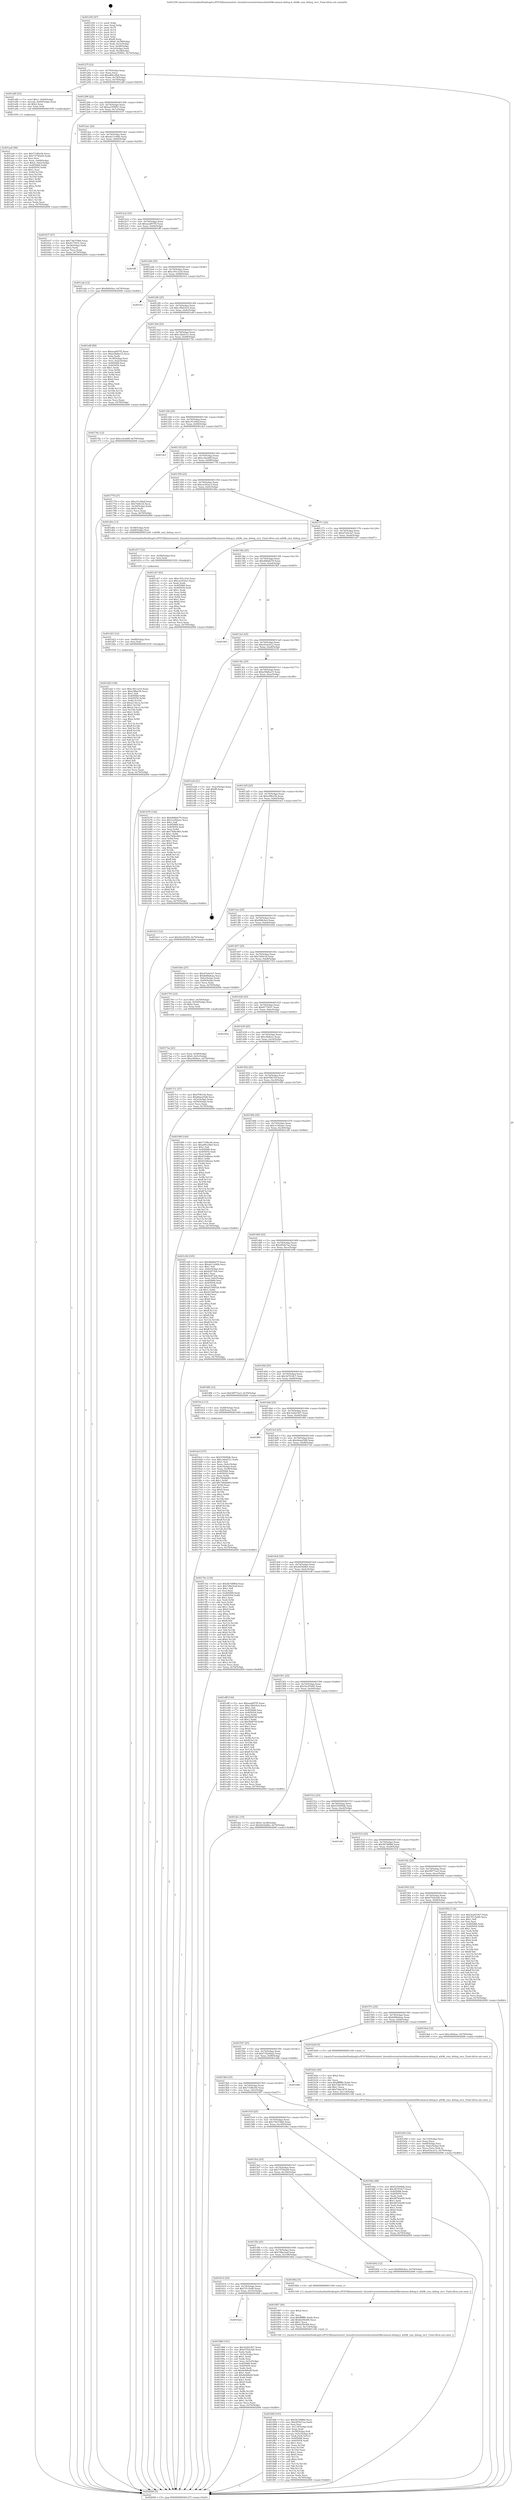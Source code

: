 digraph "0x401250" {
  label = "0x401250 (/mnt/c/Users/mathe/Desktop/tcc/POCII/binaries/extr_linuxdriversnetwirelessathath9kcommon-debug.h_ath9k_cmn_debug_recv_Final-ollvm.out::main(0))"
  labelloc = "t"
  node[shape=record]

  Entry [label="",width=0.3,height=0.3,shape=circle,fillcolor=black,style=filled]
  "0x40127f" [label="{
     0x40127f [23]\l
     | [instrs]\l
     &nbsp;&nbsp;0x40127f \<+3\>: mov -0x70(%rbp),%eax\l
     &nbsp;&nbsp;0x401282 \<+2\>: mov %eax,%ecx\l
     &nbsp;&nbsp;0x401284 \<+6\>: sub $0xa89cc9bd,%ecx\l
     &nbsp;&nbsp;0x40128a \<+3\>: mov %eax,-0x74(%rbp)\l
     &nbsp;&nbsp;0x40128d \<+3\>: mov %ecx,-0x78(%rbp)\l
     &nbsp;&nbsp;0x401290 \<+6\>: je 0000000000401a89 \<main+0x839\>\l
  }"]
  "0x401a89" [label="{
     0x401a89 [23]\l
     | [instrs]\l
     &nbsp;&nbsp;0x401a89 \<+7\>: movl $0x1,-0x60(%rbp)\l
     &nbsp;&nbsp;0x401a90 \<+4\>: movslq -0x60(%rbp),%rax\l
     &nbsp;&nbsp;0x401a94 \<+4\>: shl $0x2,%rax\l
     &nbsp;&nbsp;0x401a98 \<+3\>: mov %rax,%rdi\l
     &nbsp;&nbsp;0x401a9b \<+5\>: call 0000000000401050 \<malloc@plt\>\l
     | [calls]\l
     &nbsp;&nbsp;0x401050 \{1\} (unknown)\l
  }"]
  "0x401296" [label="{
     0x401296 [22]\l
     | [instrs]\l
     &nbsp;&nbsp;0x401296 \<+5\>: jmp 000000000040129b \<main+0x4b\>\l
     &nbsp;&nbsp;0x40129b \<+3\>: mov -0x74(%rbp),%eax\l
     &nbsp;&nbsp;0x40129e \<+5\>: sub $0xaa35995c,%eax\l
     &nbsp;&nbsp;0x4012a3 \<+3\>: mov %eax,-0x7c(%rbp)\l
     &nbsp;&nbsp;0x4012a6 \<+6\>: je 0000000000401637 \<main+0x3e7\>\l
  }"]
  Exit [label="",width=0.3,height=0.3,shape=circle,fillcolor=black,style=filled,peripheries=2]
  "0x401637" [label="{
     0x401637 [27]\l
     | [instrs]\l
     &nbsp;&nbsp;0x401637 \<+5\>: mov $0x736379b6,%eax\l
     &nbsp;&nbsp;0x40163c \<+5\>: mov $0x8173931,%ecx\l
     &nbsp;&nbsp;0x401641 \<+3\>: mov -0x34(%rbp),%edx\l
     &nbsp;&nbsp;0x401644 \<+3\>: cmp $0x2,%edx\l
     &nbsp;&nbsp;0x401647 \<+3\>: cmovne %ecx,%eax\l
     &nbsp;&nbsp;0x40164a \<+3\>: mov %eax,-0x70(%rbp)\l
     &nbsp;&nbsp;0x40164d \<+5\>: jmp 0000000000402006 \<main+0xdb6\>\l
  }"]
  "0x4012ac" [label="{
     0x4012ac [22]\l
     | [instrs]\l
     &nbsp;&nbsp;0x4012ac \<+5\>: jmp 00000000004012b1 \<main+0x61\>\l
     &nbsp;&nbsp;0x4012b1 \<+3\>: mov -0x74(%rbp),%eax\l
     &nbsp;&nbsp;0x4012b4 \<+5\>: sub $0xab11e94b,%eax\l
     &nbsp;&nbsp;0x4012b9 \<+3\>: mov %eax,-0x80(%rbp)\l
     &nbsp;&nbsp;0x4012bc \<+6\>: je 0000000000401cab \<main+0xa5b\>\l
  }"]
  "0x402006" [label="{
     0x402006 [5]\l
     | [instrs]\l
     &nbsp;&nbsp;0x402006 \<+5\>: jmp 000000000040127f \<main+0x2f\>\l
  }"]
  "0x401250" [label="{
     0x401250 [47]\l
     | [instrs]\l
     &nbsp;&nbsp;0x401250 \<+1\>: push %rbp\l
     &nbsp;&nbsp;0x401251 \<+3\>: mov %rsp,%rbp\l
     &nbsp;&nbsp;0x401254 \<+2\>: push %r15\l
     &nbsp;&nbsp;0x401256 \<+2\>: push %r14\l
     &nbsp;&nbsp;0x401258 \<+2\>: push %r13\l
     &nbsp;&nbsp;0x40125a \<+2\>: push %r12\l
     &nbsp;&nbsp;0x40125c \<+1\>: push %rbx\l
     &nbsp;&nbsp;0x40125d \<+7\>: sub $0xf8,%rsp\l
     &nbsp;&nbsp;0x401264 \<+7\>: movl $0x0,-0x38(%rbp)\l
     &nbsp;&nbsp;0x40126b \<+3\>: mov %edi,-0x3c(%rbp)\l
     &nbsp;&nbsp;0x40126e \<+4\>: mov %rsi,-0x48(%rbp)\l
     &nbsp;&nbsp;0x401272 \<+3\>: mov -0x3c(%rbp),%edi\l
     &nbsp;&nbsp;0x401275 \<+3\>: mov %edi,-0x34(%rbp)\l
     &nbsp;&nbsp;0x401278 \<+7\>: movl $0xaa35995c,-0x70(%rbp)\l
  }"]
  "0x401d2f" [label="{
     0x401d2f [148]\l
     | [instrs]\l
     &nbsp;&nbsp;0x401d2f \<+5\>: mov $0xc301c216,%eax\l
     &nbsp;&nbsp;0x401d34 \<+5\>: mov $0xe5ffee54,%ecx\l
     &nbsp;&nbsp;0x401d39 \<+2\>: mov $0x1,%dl\l
     &nbsp;&nbsp;0x401d3b \<+8\>: mov 0x405068,%r8d\l
     &nbsp;&nbsp;0x401d43 \<+8\>: mov 0x405054,%r9d\l
     &nbsp;&nbsp;0x401d4b \<+3\>: mov %r8d,%r10d\l
     &nbsp;&nbsp;0x401d4e \<+7\>: sub $0x2c14e1a,%r10d\l
     &nbsp;&nbsp;0x401d55 \<+4\>: sub $0x1,%r10d\l
     &nbsp;&nbsp;0x401d59 \<+7\>: add $0x2c14e1a,%r10d\l
     &nbsp;&nbsp;0x401d60 \<+4\>: imul %r10d,%r8d\l
     &nbsp;&nbsp;0x401d64 \<+4\>: and $0x1,%r8d\l
     &nbsp;&nbsp;0x401d68 \<+4\>: cmp $0x0,%r8d\l
     &nbsp;&nbsp;0x401d6c \<+4\>: sete %r11b\l
     &nbsp;&nbsp;0x401d70 \<+4\>: cmp $0xa,%r9d\l
     &nbsp;&nbsp;0x401d74 \<+3\>: setl %bl\l
     &nbsp;&nbsp;0x401d77 \<+3\>: mov %r11b,%r14b\l
     &nbsp;&nbsp;0x401d7a \<+4\>: xor $0xff,%r14b\l
     &nbsp;&nbsp;0x401d7e \<+3\>: mov %bl,%r15b\l
     &nbsp;&nbsp;0x401d81 \<+4\>: xor $0xff,%r15b\l
     &nbsp;&nbsp;0x401d85 \<+3\>: xor $0x0,%dl\l
     &nbsp;&nbsp;0x401d88 \<+3\>: mov %r14b,%r12b\l
     &nbsp;&nbsp;0x401d8b \<+4\>: and $0x0,%r12b\l
     &nbsp;&nbsp;0x401d8f \<+3\>: and %dl,%r11b\l
     &nbsp;&nbsp;0x401d92 \<+3\>: mov %r15b,%r13b\l
     &nbsp;&nbsp;0x401d95 \<+4\>: and $0x0,%r13b\l
     &nbsp;&nbsp;0x401d99 \<+2\>: and %dl,%bl\l
     &nbsp;&nbsp;0x401d9b \<+3\>: or %r11b,%r12b\l
     &nbsp;&nbsp;0x401d9e \<+3\>: or %bl,%r13b\l
     &nbsp;&nbsp;0x401da1 \<+3\>: xor %r13b,%r12b\l
     &nbsp;&nbsp;0x401da4 \<+3\>: or %r15b,%r14b\l
     &nbsp;&nbsp;0x401da7 \<+4\>: xor $0xff,%r14b\l
     &nbsp;&nbsp;0x401dab \<+3\>: or $0x0,%dl\l
     &nbsp;&nbsp;0x401dae \<+3\>: and %dl,%r14b\l
     &nbsp;&nbsp;0x401db1 \<+3\>: or %r14b,%r12b\l
     &nbsp;&nbsp;0x401db4 \<+4\>: test $0x1,%r12b\l
     &nbsp;&nbsp;0x401db8 \<+3\>: cmovne %ecx,%eax\l
     &nbsp;&nbsp;0x401dbb \<+3\>: mov %eax,-0x70(%rbp)\l
     &nbsp;&nbsp;0x401dbe \<+5\>: jmp 0000000000402006 \<main+0xdb6\>\l
  }"]
  "0x401cab" [label="{
     0x401cab [12]\l
     | [instrs]\l
     &nbsp;&nbsp;0x401cab \<+7\>: movl $0xf94fc8ce,-0x70(%rbp)\l
     &nbsp;&nbsp;0x401cb2 \<+5\>: jmp 0000000000402006 \<main+0xdb6\>\l
  }"]
  "0x4012c2" [label="{
     0x4012c2 [25]\l
     | [instrs]\l
     &nbsp;&nbsp;0x4012c2 \<+5\>: jmp 00000000004012c7 \<main+0x77\>\l
     &nbsp;&nbsp;0x4012c7 \<+3\>: mov -0x74(%rbp),%eax\l
     &nbsp;&nbsp;0x4012ca \<+5\>: sub $0xaea807f5,%eax\l
     &nbsp;&nbsp;0x4012cf \<+6\>: mov %eax,-0x84(%rbp)\l
     &nbsp;&nbsp;0x4012d5 \<+6\>: je 0000000000401fff \<main+0xdaf\>\l
  }"]
  "0x401d23" [label="{
     0x401d23 [12]\l
     | [instrs]\l
     &nbsp;&nbsp;0x401d23 \<+4\>: mov -0x68(%rbp),%rsi\l
     &nbsp;&nbsp;0x401d27 \<+3\>: mov %rsi,%rdi\l
     &nbsp;&nbsp;0x401d2a \<+5\>: call 0000000000401030 \<free@plt\>\l
     | [calls]\l
     &nbsp;&nbsp;0x401030 \{1\} (unknown)\l
  }"]
  "0x401fff" [label="{
     0x401fff\l
  }", style=dashed]
  "0x4012db" [label="{
     0x4012db [25]\l
     | [instrs]\l
     &nbsp;&nbsp;0x4012db \<+5\>: jmp 00000000004012e0 \<main+0x90\>\l
     &nbsp;&nbsp;0x4012e0 \<+3\>: mov -0x74(%rbp),%eax\l
     &nbsp;&nbsp;0x4012e3 \<+5\>: sub $0xc301c216,%eax\l
     &nbsp;&nbsp;0x4012e8 \<+6\>: mov %eax,-0x88(%rbp)\l
     &nbsp;&nbsp;0x4012ee \<+6\>: je 0000000000401fce \<main+0xd7e\>\l
  }"]
  "0x401d17" [label="{
     0x401d17 [12]\l
     | [instrs]\l
     &nbsp;&nbsp;0x401d17 \<+4\>: mov -0x58(%rbp),%rsi\l
     &nbsp;&nbsp;0x401d1b \<+3\>: mov %rsi,%rdi\l
     &nbsp;&nbsp;0x401d1e \<+5\>: call 0000000000401030 \<free@plt\>\l
     | [calls]\l
     &nbsp;&nbsp;0x401030 \{1\} (unknown)\l
  }"]
  "0x401fce" [label="{
     0x401fce\l
  }", style=dashed]
  "0x4012f4" [label="{
     0x4012f4 [25]\l
     | [instrs]\l
     &nbsp;&nbsp;0x4012f4 \<+5\>: jmp 00000000004012f9 \<main+0xa9\>\l
     &nbsp;&nbsp;0x4012f9 \<+3\>: mov -0x74(%rbp),%eax\l
     &nbsp;&nbsp;0x4012fc \<+5\>: sub $0xc38d16c4,%eax\l
     &nbsp;&nbsp;0x401301 \<+6\>: mov %eax,-0x8c(%rbp)\l
     &nbsp;&nbsp;0x401307 \<+6\>: je 0000000000401e8f \<main+0xc3f\>\l
  }"]
  "0x401b56" [label="{
     0x401b56 [32]\l
     | [instrs]\l
     &nbsp;&nbsp;0x401b56 \<+6\>: mov -0x114(%rbp),%ecx\l
     &nbsp;&nbsp;0x401b5c \<+3\>: imul %eax,%ecx\l
     &nbsp;&nbsp;0x401b5f \<+4\>: mov -0x68(%rbp),%rsi\l
     &nbsp;&nbsp;0x401b63 \<+4\>: movslq -0x6c(%rbp),%rdi\l
     &nbsp;&nbsp;0x401b67 \<+3\>: mov %ecx,(%rsi,%rdi,4)\l
     &nbsp;&nbsp;0x401b6a \<+7\>: movl $0xe03acb12,-0x70(%rbp)\l
     &nbsp;&nbsp;0x401b71 \<+5\>: jmp 0000000000402006 \<main+0xdb6\>\l
  }"]
  "0x401e8f" [label="{
     0x401e8f [89]\l
     | [instrs]\l
     &nbsp;&nbsp;0x401e8f \<+5\>: mov $0xaea807f5,%eax\l
     &nbsp;&nbsp;0x401e94 \<+5\>: mov $0xe58dba15,%ecx\l
     &nbsp;&nbsp;0x401e99 \<+2\>: xor %edx,%edx\l
     &nbsp;&nbsp;0x401e9b \<+3\>: mov -0x38(%rbp),%esi\l
     &nbsp;&nbsp;0x401e9e \<+3\>: mov %esi,-0x2c(%rbp)\l
     &nbsp;&nbsp;0x401ea1 \<+7\>: mov 0x405068,%esi\l
     &nbsp;&nbsp;0x401ea8 \<+7\>: mov 0x405054,%edi\l
     &nbsp;&nbsp;0x401eaf \<+3\>: sub $0x1,%edx\l
     &nbsp;&nbsp;0x401eb2 \<+3\>: mov %esi,%r8d\l
     &nbsp;&nbsp;0x401eb5 \<+3\>: add %edx,%r8d\l
     &nbsp;&nbsp;0x401eb8 \<+4\>: imul %r8d,%esi\l
     &nbsp;&nbsp;0x401ebc \<+3\>: and $0x1,%esi\l
     &nbsp;&nbsp;0x401ebf \<+3\>: cmp $0x0,%esi\l
     &nbsp;&nbsp;0x401ec2 \<+4\>: sete %r9b\l
     &nbsp;&nbsp;0x401ec6 \<+3\>: cmp $0xa,%edi\l
     &nbsp;&nbsp;0x401ec9 \<+4\>: setl %r10b\l
     &nbsp;&nbsp;0x401ecd \<+3\>: mov %r9b,%r11b\l
     &nbsp;&nbsp;0x401ed0 \<+3\>: and %r10b,%r11b\l
     &nbsp;&nbsp;0x401ed3 \<+3\>: xor %r10b,%r9b\l
     &nbsp;&nbsp;0x401ed6 \<+3\>: or %r9b,%r11b\l
     &nbsp;&nbsp;0x401ed9 \<+4\>: test $0x1,%r11b\l
     &nbsp;&nbsp;0x401edd \<+3\>: cmovne %ecx,%eax\l
     &nbsp;&nbsp;0x401ee0 \<+3\>: mov %eax,-0x70(%rbp)\l
     &nbsp;&nbsp;0x401ee3 \<+5\>: jmp 0000000000402006 \<main+0xdb6\>\l
  }"]
  "0x40130d" [label="{
     0x40130d [25]\l
     | [instrs]\l
     &nbsp;&nbsp;0x40130d \<+5\>: jmp 0000000000401312 \<main+0xc2\>\l
     &nbsp;&nbsp;0x401312 \<+3\>: mov -0x74(%rbp),%eax\l
     &nbsp;&nbsp;0x401315 \<+5\>: sub $0xc3da431c,%eax\l
     &nbsp;&nbsp;0x40131a \<+6\>: mov %eax,-0x90(%rbp)\l
     &nbsp;&nbsp;0x401320 \<+6\>: je 000000000040176c \<main+0x51c\>\l
  }"]
  "0x401b2e" [label="{
     0x401b2e [40]\l
     | [instrs]\l
     &nbsp;&nbsp;0x401b2e \<+5\>: mov $0x2,%ecx\l
     &nbsp;&nbsp;0x401b33 \<+1\>: cltd\l
     &nbsp;&nbsp;0x401b34 \<+2\>: idiv %ecx\l
     &nbsp;&nbsp;0x401b36 \<+6\>: imul $0xfffffffe,%edx,%ecx\l
     &nbsp;&nbsp;0x401b3c \<+6\>: sub $0x7dde3670,%ecx\l
     &nbsp;&nbsp;0x401b42 \<+3\>: add $0x1,%ecx\l
     &nbsp;&nbsp;0x401b45 \<+6\>: add $0x7dde3670,%ecx\l
     &nbsp;&nbsp;0x401b4b \<+6\>: mov %ecx,-0x114(%rbp)\l
     &nbsp;&nbsp;0x401b51 \<+5\>: call 0000000000401160 \<next_i\>\l
     | [calls]\l
     &nbsp;&nbsp;0x401160 \{1\} (/mnt/c/Users/mathe/Desktop/tcc/POCII/binaries/extr_linuxdriversnetwirelessathath9kcommon-debug.h_ath9k_cmn_debug_recv_Final-ollvm.out::next_i)\l
  }"]
  "0x40176c" [label="{
     0x40176c [12]\l
     | [instrs]\l
     &nbsp;&nbsp;0x40176c \<+7\>: movl $0xccdca48f,-0x70(%rbp)\l
     &nbsp;&nbsp;0x401773 \<+5\>: jmp 0000000000402006 \<main+0xdb6\>\l
  }"]
  "0x401326" [label="{
     0x401326 [25]\l
     | [instrs]\l
     &nbsp;&nbsp;0x401326 \<+5\>: jmp 000000000040132b \<main+0xdb\>\l
     &nbsp;&nbsp;0x40132b \<+3\>: mov -0x74(%rbp),%eax\l
     &nbsp;&nbsp;0x40132e \<+5\>: sub $0xc51c06af,%eax\l
     &nbsp;&nbsp;0x401333 \<+6\>: mov %eax,-0x94(%rbp)\l
     &nbsp;&nbsp;0x401339 \<+6\>: je 0000000000401dcf \<main+0xb7f\>\l
  }"]
  "0x401aa0" [label="{
     0x401aa0 [98]\l
     | [instrs]\l
     &nbsp;&nbsp;0x401aa0 \<+5\>: mov $0x733fbc04,%ecx\l
     &nbsp;&nbsp;0x401aa5 \<+5\>: mov $0x73750a09,%edx\l
     &nbsp;&nbsp;0x401aaa \<+2\>: xor %esi,%esi\l
     &nbsp;&nbsp;0x401aac \<+4\>: mov %rax,-0x68(%rbp)\l
     &nbsp;&nbsp;0x401ab0 \<+7\>: movl $0x0,-0x6c(%rbp)\l
     &nbsp;&nbsp;0x401ab7 \<+8\>: mov 0x405068,%r8d\l
     &nbsp;&nbsp;0x401abf \<+8\>: mov 0x405054,%r9d\l
     &nbsp;&nbsp;0x401ac7 \<+3\>: sub $0x1,%esi\l
     &nbsp;&nbsp;0x401aca \<+3\>: mov %r8d,%r10d\l
     &nbsp;&nbsp;0x401acd \<+3\>: add %esi,%r10d\l
     &nbsp;&nbsp;0x401ad0 \<+4\>: imul %r10d,%r8d\l
     &nbsp;&nbsp;0x401ad4 \<+4\>: and $0x1,%r8d\l
     &nbsp;&nbsp;0x401ad8 \<+4\>: cmp $0x0,%r8d\l
     &nbsp;&nbsp;0x401adc \<+4\>: sete %r11b\l
     &nbsp;&nbsp;0x401ae0 \<+4\>: cmp $0xa,%r9d\l
     &nbsp;&nbsp;0x401ae4 \<+3\>: setl %bl\l
     &nbsp;&nbsp;0x401ae7 \<+3\>: mov %r11b,%r14b\l
     &nbsp;&nbsp;0x401aea \<+3\>: and %bl,%r14b\l
     &nbsp;&nbsp;0x401aed \<+3\>: xor %bl,%r11b\l
     &nbsp;&nbsp;0x401af0 \<+3\>: or %r11b,%r14b\l
     &nbsp;&nbsp;0x401af3 \<+4\>: test $0x1,%r14b\l
     &nbsp;&nbsp;0x401af7 \<+3\>: cmovne %edx,%ecx\l
     &nbsp;&nbsp;0x401afa \<+3\>: mov %ecx,-0x70(%rbp)\l
     &nbsp;&nbsp;0x401afd \<+5\>: jmp 0000000000402006 \<main+0xdb6\>\l
  }"]
  "0x401dcf" [label="{
     0x401dcf\l
  }", style=dashed]
  "0x40133f" [label="{
     0x40133f [25]\l
     | [instrs]\l
     &nbsp;&nbsp;0x40133f \<+5\>: jmp 0000000000401344 \<main+0xf4\>\l
     &nbsp;&nbsp;0x401344 \<+3\>: mov -0x74(%rbp),%eax\l
     &nbsp;&nbsp;0x401347 \<+5\>: sub $0xccdca48f,%eax\l
     &nbsp;&nbsp;0x40134c \<+6\>: mov %eax,-0x98(%rbp)\l
     &nbsp;&nbsp;0x401352 \<+6\>: je 0000000000401778 \<main+0x528\>\l
  }"]
  "0x40162d" [label="{
     0x40162d\l
  }", style=dashed]
  "0x401778" [label="{
     0x401778 [27]\l
     | [instrs]\l
     &nbsp;&nbsp;0x401778 \<+5\>: mov $0xc51c06af,%eax\l
     &nbsp;&nbsp;0x40177d \<+5\>: mov $0x74dfc3d,%ecx\l
     &nbsp;&nbsp;0x401782 \<+3\>: mov -0x30(%rbp),%edx\l
     &nbsp;&nbsp;0x401785 \<+3\>: cmp $0x0,%edx\l
     &nbsp;&nbsp;0x401788 \<+3\>: cmove %ecx,%eax\l
     &nbsp;&nbsp;0x40178b \<+3\>: mov %eax,-0x70(%rbp)\l
     &nbsp;&nbsp;0x40178e \<+5\>: jmp 0000000000402006 \<main+0xdb6\>\l
  }"]
  "0x401358" [label="{
     0x401358 [25]\l
     | [instrs]\l
     &nbsp;&nbsp;0x401358 \<+5\>: jmp 000000000040135d \<main+0x10d\>\l
     &nbsp;&nbsp;0x40135d \<+3\>: mov -0x74(%rbp),%eax\l
     &nbsp;&nbsp;0x401360 \<+5\>: sub $0xcec93ee3,%eax\l
     &nbsp;&nbsp;0x401365 \<+6\>: mov %eax,-0x9c(%rbp)\l
     &nbsp;&nbsp;0x40136b \<+6\>: je 0000000000401d0a \<main+0xaba\>\l
  }"]
  "0x401988" [label="{
     0x401988 [101]\l
     | [instrs]\l
     &nbsp;&nbsp;0x401988 \<+5\>: mov $0x3e2633b7,%eax\l
     &nbsp;&nbsp;0x40198d \<+5\>: mov $0x6742b3d4,%ecx\l
     &nbsp;&nbsp;0x401992 \<+2\>: xor %edx,%edx\l
     &nbsp;&nbsp;0x401994 \<+3\>: mov -0x5c(%rbp),%esi\l
     &nbsp;&nbsp;0x401997 \<+3\>: sub $0x1,%edx\l
     &nbsp;&nbsp;0x40199a \<+2\>: sub %edx,%esi\l
     &nbsp;&nbsp;0x40199c \<+3\>: mov %esi,-0x5c(%rbp)\l
     &nbsp;&nbsp;0x40199f \<+7\>: mov 0x405068,%edx\l
     &nbsp;&nbsp;0x4019a6 \<+7\>: mov 0x405054,%esi\l
     &nbsp;&nbsp;0x4019ad \<+2\>: mov %edx,%edi\l
     &nbsp;&nbsp;0x4019af \<+6\>: sub $0x8efd8e6f,%edi\l
     &nbsp;&nbsp;0x4019b5 \<+3\>: sub $0x1,%edi\l
     &nbsp;&nbsp;0x4019b8 \<+6\>: add $0x8efd8e6f,%edi\l
     &nbsp;&nbsp;0x4019be \<+3\>: imul %edi,%edx\l
     &nbsp;&nbsp;0x4019c1 \<+3\>: and $0x1,%edx\l
     &nbsp;&nbsp;0x4019c4 \<+3\>: cmp $0x0,%edx\l
     &nbsp;&nbsp;0x4019c7 \<+4\>: sete %r8b\l
     &nbsp;&nbsp;0x4019cb \<+3\>: cmp $0xa,%esi\l
     &nbsp;&nbsp;0x4019ce \<+4\>: setl %r9b\l
     &nbsp;&nbsp;0x4019d2 \<+3\>: mov %r8b,%r10b\l
     &nbsp;&nbsp;0x4019d5 \<+3\>: and %r9b,%r10b\l
     &nbsp;&nbsp;0x4019d8 \<+3\>: xor %r9b,%r8b\l
     &nbsp;&nbsp;0x4019db \<+3\>: or %r8b,%r10b\l
     &nbsp;&nbsp;0x4019de \<+4\>: test $0x1,%r10b\l
     &nbsp;&nbsp;0x4019e2 \<+3\>: cmovne %ecx,%eax\l
     &nbsp;&nbsp;0x4019e5 \<+3\>: mov %eax,-0x70(%rbp)\l
     &nbsp;&nbsp;0x4019e8 \<+5\>: jmp 0000000000402006 \<main+0xdb6\>\l
  }"]
  "0x401d0a" [label="{
     0x401d0a [13]\l
     | [instrs]\l
     &nbsp;&nbsp;0x401d0a \<+4\>: mov -0x58(%rbp),%rdi\l
     &nbsp;&nbsp;0x401d0e \<+4\>: mov -0x68(%rbp),%rsi\l
     &nbsp;&nbsp;0x401d12 \<+5\>: call 0000000000401240 \<ath9k_cmn_debug_recv\>\l
     | [calls]\l
     &nbsp;&nbsp;0x401240 \{1\} (/mnt/c/Users/mathe/Desktop/tcc/POCII/binaries/extr_linuxdriversnetwirelessathath9kcommon-debug.h_ath9k_cmn_debug_recv_Final-ollvm.out::ath9k_cmn_debug_recv)\l
  }"]
  "0x401371" [label="{
     0x401371 [25]\l
     | [instrs]\l
     &nbsp;&nbsp;0x401371 \<+5\>: jmp 0000000000401376 \<main+0x126\>\l
     &nbsp;&nbsp;0x401376 \<+3\>: mov -0x74(%rbp),%eax\l
     &nbsp;&nbsp;0x401379 \<+5\>: sub $0xd7e0a3a7,%eax\l
     &nbsp;&nbsp;0x40137e \<+6\>: mov %eax,-0xa0(%rbp)\l
     &nbsp;&nbsp;0x401384 \<+6\>: je 0000000000401cb7 \<main+0xa67\>\l
  }"]
  "0x40188f" [label="{
     0x40188f [103]\l
     | [instrs]\l
     &nbsp;&nbsp;0x40188f \<+5\>: mov $0x5b7d8f8d,%ecx\l
     &nbsp;&nbsp;0x401894 \<+5\>: mov $0x2f5427aa,%edx\l
     &nbsp;&nbsp;0x401899 \<+2\>: xor %esi,%esi\l
     &nbsp;&nbsp;0x40189b \<+6\>: mov -0x110(%rbp),%edi\l
     &nbsp;&nbsp;0x4018a1 \<+3\>: imul %eax,%edi\l
     &nbsp;&nbsp;0x4018a4 \<+4\>: mov -0x58(%rbp),%r8\l
     &nbsp;&nbsp;0x4018a8 \<+4\>: movslq -0x5c(%rbp),%r9\l
     &nbsp;&nbsp;0x4018ac \<+4\>: mov %edi,(%r8,%r9,4)\l
     &nbsp;&nbsp;0x4018b0 \<+7\>: mov 0x405068,%eax\l
     &nbsp;&nbsp;0x4018b7 \<+7\>: mov 0x405054,%edi\l
     &nbsp;&nbsp;0x4018be \<+3\>: sub $0x1,%esi\l
     &nbsp;&nbsp;0x4018c1 \<+3\>: mov %eax,%r10d\l
     &nbsp;&nbsp;0x4018c4 \<+3\>: add %esi,%r10d\l
     &nbsp;&nbsp;0x4018c7 \<+4\>: imul %r10d,%eax\l
     &nbsp;&nbsp;0x4018cb \<+3\>: and $0x1,%eax\l
     &nbsp;&nbsp;0x4018ce \<+3\>: cmp $0x0,%eax\l
     &nbsp;&nbsp;0x4018d1 \<+4\>: sete %r11b\l
     &nbsp;&nbsp;0x4018d5 \<+3\>: cmp $0xa,%edi\l
     &nbsp;&nbsp;0x4018d8 \<+3\>: setl %bl\l
     &nbsp;&nbsp;0x4018db \<+3\>: mov %r11b,%r14b\l
     &nbsp;&nbsp;0x4018de \<+3\>: and %bl,%r14b\l
     &nbsp;&nbsp;0x4018e1 \<+3\>: xor %bl,%r11b\l
     &nbsp;&nbsp;0x4018e4 \<+3\>: or %r11b,%r14b\l
     &nbsp;&nbsp;0x4018e7 \<+4\>: test $0x1,%r14b\l
     &nbsp;&nbsp;0x4018eb \<+3\>: cmovne %edx,%ecx\l
     &nbsp;&nbsp;0x4018ee \<+3\>: mov %ecx,-0x70(%rbp)\l
     &nbsp;&nbsp;0x4018f1 \<+5\>: jmp 0000000000402006 \<main+0xdb6\>\l
  }"]
  "0x401cb7" [label="{
     0x401cb7 [83]\l
     | [instrs]\l
     &nbsp;&nbsp;0x401cb7 \<+5\>: mov $0xc301c216,%eax\l
     &nbsp;&nbsp;0x401cbc \<+5\>: mov $0xcec93ee3,%ecx\l
     &nbsp;&nbsp;0x401cc1 \<+2\>: xor %edx,%edx\l
     &nbsp;&nbsp;0x401cc3 \<+7\>: mov 0x405068,%esi\l
     &nbsp;&nbsp;0x401cca \<+7\>: mov 0x405054,%edi\l
     &nbsp;&nbsp;0x401cd1 \<+3\>: sub $0x1,%edx\l
     &nbsp;&nbsp;0x401cd4 \<+3\>: mov %esi,%r8d\l
     &nbsp;&nbsp;0x401cd7 \<+3\>: add %edx,%r8d\l
     &nbsp;&nbsp;0x401cda \<+4\>: imul %r8d,%esi\l
     &nbsp;&nbsp;0x401cde \<+3\>: and $0x1,%esi\l
     &nbsp;&nbsp;0x401ce1 \<+3\>: cmp $0x0,%esi\l
     &nbsp;&nbsp;0x401ce4 \<+4\>: sete %r9b\l
     &nbsp;&nbsp;0x401ce8 \<+3\>: cmp $0xa,%edi\l
     &nbsp;&nbsp;0x401ceb \<+4\>: setl %r10b\l
     &nbsp;&nbsp;0x401cef \<+3\>: mov %r9b,%r11b\l
     &nbsp;&nbsp;0x401cf2 \<+3\>: and %r10b,%r11b\l
     &nbsp;&nbsp;0x401cf5 \<+3\>: xor %r10b,%r9b\l
     &nbsp;&nbsp;0x401cf8 \<+3\>: or %r9b,%r11b\l
     &nbsp;&nbsp;0x401cfb \<+4\>: test $0x1,%r11b\l
     &nbsp;&nbsp;0x401cff \<+3\>: cmovne %ecx,%eax\l
     &nbsp;&nbsp;0x401d02 \<+3\>: mov %eax,-0x70(%rbp)\l
     &nbsp;&nbsp;0x401d05 \<+5\>: jmp 0000000000402006 \<main+0xdb6\>\l
  }"]
  "0x40138a" [label="{
     0x40138a [25]\l
     | [instrs]\l
     &nbsp;&nbsp;0x40138a \<+5\>: jmp 000000000040138f \<main+0x13f\>\l
     &nbsp;&nbsp;0x40138f \<+3\>: mov -0x74(%rbp),%eax\l
     &nbsp;&nbsp;0x401392 \<+5\>: sub $0xdb6bfa79,%eax\l
     &nbsp;&nbsp;0x401397 \<+6\>: mov %eax,-0xa4(%rbp)\l
     &nbsp;&nbsp;0x40139d \<+6\>: je 0000000000401fb5 \<main+0xd65\>\l
  }"]
  "0x401867" [label="{
     0x401867 [40]\l
     | [instrs]\l
     &nbsp;&nbsp;0x401867 \<+5\>: mov $0x2,%ecx\l
     &nbsp;&nbsp;0x40186c \<+1\>: cltd\l
     &nbsp;&nbsp;0x40186d \<+2\>: idiv %ecx\l
     &nbsp;&nbsp;0x40186f \<+6\>: imul $0xfffffffe,%edx,%ecx\l
     &nbsp;&nbsp;0x401875 \<+6\>: add $0x8a59cdf4,%ecx\l
     &nbsp;&nbsp;0x40187b \<+3\>: add $0x1,%ecx\l
     &nbsp;&nbsp;0x40187e \<+6\>: sub $0x8a59cdf4,%ecx\l
     &nbsp;&nbsp;0x401884 \<+6\>: mov %ecx,-0x110(%rbp)\l
     &nbsp;&nbsp;0x40188a \<+5\>: call 0000000000401160 \<next_i\>\l
     | [calls]\l
     &nbsp;&nbsp;0x401160 \{1\} (/mnt/c/Users/mathe/Desktop/tcc/POCII/binaries/extr_linuxdriversnetwirelessathath9kcommon-debug.h_ath9k_cmn_debug_recv_Final-ollvm.out::next_i)\l
  }"]
  "0x401fb5" [label="{
     0x401fb5\l
  }", style=dashed]
  "0x4013a3" [label="{
     0x4013a3 [25]\l
     | [instrs]\l
     &nbsp;&nbsp;0x4013a3 \<+5\>: jmp 00000000004013a8 \<main+0x158\>\l
     &nbsp;&nbsp;0x4013a8 \<+3\>: mov -0x74(%rbp),%eax\l
     &nbsp;&nbsp;0x4013ab \<+5\>: sub $0xe03acb12,%eax\l
     &nbsp;&nbsp;0x4013b0 \<+6\>: mov %eax,-0xa8(%rbp)\l
     &nbsp;&nbsp;0x4013b6 \<+6\>: je 0000000000401b76 \<main+0x926\>\l
  }"]
  "0x401614" [label="{
     0x401614 [25]\l
     | [instrs]\l
     &nbsp;&nbsp;0x401614 \<+5\>: jmp 0000000000401619 \<main+0x3c9\>\l
     &nbsp;&nbsp;0x401619 \<+3\>: mov -0x74(%rbp),%eax\l
     &nbsp;&nbsp;0x40161c \<+5\>: sub $0x7f1c5a00,%eax\l
     &nbsp;&nbsp;0x401621 \<+6\>: mov %eax,-0x10c(%rbp)\l
     &nbsp;&nbsp;0x401627 \<+6\>: je 0000000000401988 \<main+0x738\>\l
  }"]
  "0x401b76" [label="{
     0x401b76 [144]\l
     | [instrs]\l
     &nbsp;&nbsp;0x401b76 \<+5\>: mov $0xdb6bfa79,%eax\l
     &nbsp;&nbsp;0x401b7b \<+5\>: mov $0x1e392aec,%ecx\l
     &nbsp;&nbsp;0x401b80 \<+2\>: mov $0x1,%dl\l
     &nbsp;&nbsp;0x401b82 \<+7\>: mov 0x405068,%esi\l
     &nbsp;&nbsp;0x401b89 \<+7\>: mov 0x405054,%edi\l
     &nbsp;&nbsp;0x401b90 \<+3\>: mov %esi,%r8d\l
     &nbsp;&nbsp;0x401b93 \<+7\>: add $0x740bc983,%r8d\l
     &nbsp;&nbsp;0x401b9a \<+4\>: sub $0x1,%r8d\l
     &nbsp;&nbsp;0x401b9e \<+7\>: sub $0x740bc983,%r8d\l
     &nbsp;&nbsp;0x401ba5 \<+4\>: imul %r8d,%esi\l
     &nbsp;&nbsp;0x401ba9 \<+3\>: and $0x1,%esi\l
     &nbsp;&nbsp;0x401bac \<+3\>: cmp $0x0,%esi\l
     &nbsp;&nbsp;0x401baf \<+4\>: sete %r9b\l
     &nbsp;&nbsp;0x401bb3 \<+3\>: cmp $0xa,%edi\l
     &nbsp;&nbsp;0x401bb6 \<+4\>: setl %r10b\l
     &nbsp;&nbsp;0x401bba \<+3\>: mov %r9b,%r11b\l
     &nbsp;&nbsp;0x401bbd \<+4\>: xor $0xff,%r11b\l
     &nbsp;&nbsp;0x401bc1 \<+3\>: mov %r10b,%bl\l
     &nbsp;&nbsp;0x401bc4 \<+3\>: xor $0xff,%bl\l
     &nbsp;&nbsp;0x401bc7 \<+3\>: xor $0x0,%dl\l
     &nbsp;&nbsp;0x401bca \<+3\>: mov %r11b,%r14b\l
     &nbsp;&nbsp;0x401bcd \<+4\>: and $0x0,%r14b\l
     &nbsp;&nbsp;0x401bd1 \<+3\>: and %dl,%r9b\l
     &nbsp;&nbsp;0x401bd4 \<+3\>: mov %bl,%r15b\l
     &nbsp;&nbsp;0x401bd7 \<+4\>: and $0x0,%r15b\l
     &nbsp;&nbsp;0x401bdb \<+3\>: and %dl,%r10b\l
     &nbsp;&nbsp;0x401bde \<+3\>: or %r9b,%r14b\l
     &nbsp;&nbsp;0x401be1 \<+3\>: or %r10b,%r15b\l
     &nbsp;&nbsp;0x401be4 \<+3\>: xor %r15b,%r14b\l
     &nbsp;&nbsp;0x401be7 \<+3\>: or %bl,%r11b\l
     &nbsp;&nbsp;0x401bea \<+4\>: xor $0xff,%r11b\l
     &nbsp;&nbsp;0x401bee \<+3\>: or $0x0,%dl\l
     &nbsp;&nbsp;0x401bf1 \<+3\>: and %dl,%r11b\l
     &nbsp;&nbsp;0x401bf4 \<+3\>: or %r11b,%r14b\l
     &nbsp;&nbsp;0x401bf7 \<+4\>: test $0x1,%r14b\l
     &nbsp;&nbsp;0x401bfb \<+3\>: cmovne %ecx,%eax\l
     &nbsp;&nbsp;0x401bfe \<+3\>: mov %eax,-0x70(%rbp)\l
     &nbsp;&nbsp;0x401c01 \<+5\>: jmp 0000000000402006 \<main+0xdb6\>\l
  }"]
  "0x4013bc" [label="{
     0x4013bc [25]\l
     | [instrs]\l
     &nbsp;&nbsp;0x4013bc \<+5\>: jmp 00000000004013c1 \<main+0x171\>\l
     &nbsp;&nbsp;0x4013c1 \<+3\>: mov -0x74(%rbp),%eax\l
     &nbsp;&nbsp;0x4013c4 \<+5\>: sub $0xe58dba15,%eax\l
     &nbsp;&nbsp;0x4013c9 \<+6\>: mov %eax,-0xac(%rbp)\l
     &nbsp;&nbsp;0x4013cf \<+6\>: je 0000000000401ee8 \<main+0xc98\>\l
  }"]
  "0x401862" [label="{
     0x401862 [5]\l
     | [instrs]\l
     &nbsp;&nbsp;0x401862 \<+5\>: call 0000000000401160 \<next_i\>\l
     | [calls]\l
     &nbsp;&nbsp;0x401160 \{1\} (/mnt/c/Users/mathe/Desktop/tcc/POCII/binaries/extr_linuxdriversnetwirelessathath9kcommon-debug.h_ath9k_cmn_debug_recv_Final-ollvm.out::next_i)\l
  }"]
  "0x401ee8" [label="{
     0x401ee8 [21]\l
     | [instrs]\l
     &nbsp;&nbsp;0x401ee8 \<+3\>: mov -0x2c(%rbp),%eax\l
     &nbsp;&nbsp;0x401eeb \<+7\>: add $0xf8,%rsp\l
     &nbsp;&nbsp;0x401ef2 \<+1\>: pop %rbx\l
     &nbsp;&nbsp;0x401ef3 \<+2\>: pop %r12\l
     &nbsp;&nbsp;0x401ef5 \<+2\>: pop %r13\l
     &nbsp;&nbsp;0x401ef7 \<+2\>: pop %r14\l
     &nbsp;&nbsp;0x401ef9 \<+2\>: pop %r15\l
     &nbsp;&nbsp;0x401efb \<+1\>: pop %rbp\l
     &nbsp;&nbsp;0x401efc \<+1\>: ret\l
  }"]
  "0x4013d5" [label="{
     0x4013d5 [25]\l
     | [instrs]\l
     &nbsp;&nbsp;0x4013d5 \<+5\>: jmp 00000000004013da \<main+0x18a\>\l
     &nbsp;&nbsp;0x4013da \<+3\>: mov -0x74(%rbp),%eax\l
     &nbsp;&nbsp;0x4013dd \<+5\>: sub $0xe5ffee54,%eax\l
     &nbsp;&nbsp;0x4013e2 \<+6\>: mov %eax,-0xb0(%rbp)\l
     &nbsp;&nbsp;0x4013e8 \<+6\>: je 0000000000401dc3 \<main+0xb73\>\l
  }"]
  "0x4015fb" [label="{
     0x4015fb [25]\l
     | [instrs]\l
     &nbsp;&nbsp;0x4015fb \<+5\>: jmp 0000000000401600 \<main+0x3b0\>\l
     &nbsp;&nbsp;0x401600 \<+3\>: mov -0x74(%rbp),%eax\l
     &nbsp;&nbsp;0x401603 \<+5\>: sub $0x7d8e3eaf,%eax\l
     &nbsp;&nbsp;0x401608 \<+6\>: mov %eax,-0x108(%rbp)\l
     &nbsp;&nbsp;0x40160e \<+6\>: je 0000000000401862 \<main+0x612\>\l
  }"]
  "0x401dc3" [label="{
     0x401dc3 [12]\l
     | [instrs]\l
     &nbsp;&nbsp;0x401dc3 \<+7\>: movl $0x52c05295,-0x70(%rbp)\l
     &nbsp;&nbsp;0x401dca \<+5\>: jmp 0000000000402006 \<main+0xdb6\>\l
  }"]
  "0x4013ee" [label="{
     0x4013ee [25]\l
     | [instrs]\l
     &nbsp;&nbsp;0x4013ee \<+5\>: jmp 00000000004013f3 \<main+0x1a3\>\l
     &nbsp;&nbsp;0x4013f3 \<+3\>: mov -0x74(%rbp),%eax\l
     &nbsp;&nbsp;0x4013f6 \<+5\>: sub $0xf94fc8ce,%eax\l
     &nbsp;&nbsp;0x4013fb \<+6\>: mov %eax,-0xb4(%rbp)\l
     &nbsp;&nbsp;0x401401 \<+6\>: je 0000000000401b0e \<main+0x8be\>\l
  }"]
  "0x401b02" [label="{
     0x401b02 [12]\l
     | [instrs]\l
     &nbsp;&nbsp;0x401b02 \<+7\>: movl $0xf94fc8ce,-0x70(%rbp)\l
     &nbsp;&nbsp;0x401b09 \<+5\>: jmp 0000000000402006 \<main+0xdb6\>\l
  }"]
  "0x401b0e" [label="{
     0x401b0e [27]\l
     | [instrs]\l
     &nbsp;&nbsp;0x401b0e \<+5\>: mov $0xd7e0a3a7,%eax\l
     &nbsp;&nbsp;0x401b13 \<+5\>: mov $0x6d0bdeaa,%ecx\l
     &nbsp;&nbsp;0x401b18 \<+3\>: mov -0x6c(%rbp),%edx\l
     &nbsp;&nbsp;0x401b1b \<+3\>: cmp -0x60(%rbp),%edx\l
     &nbsp;&nbsp;0x401b1e \<+3\>: cmovl %ecx,%eax\l
     &nbsp;&nbsp;0x401b21 \<+3\>: mov %eax,-0x70(%rbp)\l
     &nbsp;&nbsp;0x401b24 \<+5\>: jmp 0000000000402006 \<main+0xdb6\>\l
  }"]
  "0x401407" [label="{
     0x401407 [25]\l
     | [instrs]\l
     &nbsp;&nbsp;0x401407 \<+5\>: jmp 000000000040140c \<main+0x1bc\>\l
     &nbsp;&nbsp;0x40140c \<+3\>: mov -0x74(%rbp),%eax\l
     &nbsp;&nbsp;0x40140f \<+5\>: sub $0x74dfc3d,%eax\l
     &nbsp;&nbsp;0x401414 \<+6\>: mov %eax,-0xb8(%rbp)\l
     &nbsp;&nbsp;0x40141a \<+6\>: je 0000000000401793 \<main+0x543\>\l
  }"]
  "0x4017aa" [label="{
     0x4017aa [23]\l
     | [instrs]\l
     &nbsp;&nbsp;0x4017aa \<+4\>: mov %rax,-0x58(%rbp)\l
     &nbsp;&nbsp;0x4017ae \<+7\>: movl $0x0,-0x5c(%rbp)\l
     &nbsp;&nbsp;0x4017b5 \<+7\>: movl $0xc4b9eec,-0x70(%rbp)\l
     &nbsp;&nbsp;0x4017bc \<+5\>: jmp 0000000000402006 \<main+0xdb6\>\l
  }"]
  "0x401793" [label="{
     0x401793 [23]\l
     | [instrs]\l
     &nbsp;&nbsp;0x401793 \<+7\>: movl $0x1,-0x50(%rbp)\l
     &nbsp;&nbsp;0x40179a \<+4\>: movslq -0x50(%rbp),%rax\l
     &nbsp;&nbsp;0x40179e \<+4\>: shl $0x2,%rax\l
     &nbsp;&nbsp;0x4017a2 \<+3\>: mov %rax,%rdi\l
     &nbsp;&nbsp;0x4017a5 \<+5\>: call 0000000000401050 \<malloc@plt\>\l
     | [calls]\l
     &nbsp;&nbsp;0x401050 \{1\} (unknown)\l
  }"]
  "0x401420" [label="{
     0x401420 [25]\l
     | [instrs]\l
     &nbsp;&nbsp;0x401420 \<+5\>: jmp 0000000000401425 \<main+0x1d5\>\l
     &nbsp;&nbsp;0x401425 \<+3\>: mov -0x74(%rbp),%eax\l
     &nbsp;&nbsp;0x401428 \<+5\>: sub $0x8173931,%eax\l
     &nbsp;&nbsp;0x40142d \<+6\>: mov %eax,-0xbc(%rbp)\l
     &nbsp;&nbsp;0x401433 \<+6\>: je 0000000000401652 \<main+0x402\>\l
  }"]
  "0x4016cf" [label="{
     0x4016cf [157]\l
     | [instrs]\l
     &nbsp;&nbsp;0x4016cf \<+5\>: mov $0x5350f4db,%ecx\l
     &nbsp;&nbsp;0x4016d4 \<+5\>: mov $0xc3da431c,%edx\l
     &nbsp;&nbsp;0x4016d9 \<+3\>: mov $0x1,%sil\l
     &nbsp;&nbsp;0x4016dc \<+3\>: mov %eax,-0x4c(%rbp)\l
     &nbsp;&nbsp;0x4016df \<+3\>: mov -0x4c(%rbp),%eax\l
     &nbsp;&nbsp;0x4016e2 \<+3\>: mov %eax,-0x30(%rbp)\l
     &nbsp;&nbsp;0x4016e5 \<+7\>: mov 0x405068,%eax\l
     &nbsp;&nbsp;0x4016ec \<+8\>: mov 0x405054,%r8d\l
     &nbsp;&nbsp;0x4016f4 \<+3\>: mov %eax,%r9d\l
     &nbsp;&nbsp;0x4016f7 \<+7\>: sub $0x746ddd93,%r9d\l
     &nbsp;&nbsp;0x4016fe \<+4\>: sub $0x1,%r9d\l
     &nbsp;&nbsp;0x401702 \<+7\>: add $0x746ddd93,%r9d\l
     &nbsp;&nbsp;0x401709 \<+4\>: imul %r9d,%eax\l
     &nbsp;&nbsp;0x40170d \<+3\>: and $0x1,%eax\l
     &nbsp;&nbsp;0x401710 \<+3\>: cmp $0x0,%eax\l
     &nbsp;&nbsp;0x401713 \<+4\>: sete %r10b\l
     &nbsp;&nbsp;0x401717 \<+4\>: cmp $0xa,%r8d\l
     &nbsp;&nbsp;0x40171b \<+4\>: setl %r11b\l
     &nbsp;&nbsp;0x40171f \<+3\>: mov %r10b,%bl\l
     &nbsp;&nbsp;0x401722 \<+3\>: xor $0xff,%bl\l
     &nbsp;&nbsp;0x401725 \<+3\>: mov %r11b,%r14b\l
     &nbsp;&nbsp;0x401728 \<+4\>: xor $0xff,%r14b\l
     &nbsp;&nbsp;0x40172c \<+4\>: xor $0x1,%sil\l
     &nbsp;&nbsp;0x401730 \<+3\>: mov %bl,%r15b\l
     &nbsp;&nbsp;0x401733 \<+4\>: and $0xff,%r15b\l
     &nbsp;&nbsp;0x401737 \<+3\>: and %sil,%r10b\l
     &nbsp;&nbsp;0x40173a \<+3\>: mov %r14b,%r12b\l
     &nbsp;&nbsp;0x40173d \<+4\>: and $0xff,%r12b\l
     &nbsp;&nbsp;0x401741 \<+3\>: and %sil,%r11b\l
     &nbsp;&nbsp;0x401744 \<+3\>: or %r10b,%r15b\l
     &nbsp;&nbsp;0x401747 \<+3\>: or %r11b,%r12b\l
     &nbsp;&nbsp;0x40174a \<+3\>: xor %r12b,%r15b\l
     &nbsp;&nbsp;0x40174d \<+3\>: or %r14b,%bl\l
     &nbsp;&nbsp;0x401750 \<+3\>: xor $0xff,%bl\l
     &nbsp;&nbsp;0x401753 \<+4\>: or $0x1,%sil\l
     &nbsp;&nbsp;0x401757 \<+3\>: and %sil,%bl\l
     &nbsp;&nbsp;0x40175a \<+3\>: or %bl,%r15b\l
     &nbsp;&nbsp;0x40175d \<+4\>: test $0x1,%r15b\l
     &nbsp;&nbsp;0x401761 \<+3\>: cmovne %edx,%ecx\l
     &nbsp;&nbsp;0x401764 \<+3\>: mov %ecx,-0x70(%rbp)\l
     &nbsp;&nbsp;0x401767 \<+5\>: jmp 0000000000402006 \<main+0xdb6\>\l
  }"]
  "0x401652" [label="{
     0x401652\l
  }", style=dashed]
  "0x401439" [label="{
     0x401439 [25]\l
     | [instrs]\l
     &nbsp;&nbsp;0x401439 \<+5\>: jmp 000000000040143e \<main+0x1ee\>\l
     &nbsp;&nbsp;0x40143e \<+3\>: mov -0x74(%rbp),%eax\l
     &nbsp;&nbsp;0x401441 \<+5\>: sub $0xc4b9eec,%eax\l
     &nbsp;&nbsp;0x401446 \<+6\>: mov %eax,-0xc0(%rbp)\l
     &nbsp;&nbsp;0x40144c \<+6\>: je 00000000004017c1 \<main+0x571\>\l
  }"]
  "0x4015e2" [label="{
     0x4015e2 [25]\l
     | [instrs]\l
     &nbsp;&nbsp;0x4015e2 \<+5\>: jmp 00000000004015e7 \<main+0x397\>\l
     &nbsp;&nbsp;0x4015e7 \<+3\>: mov -0x74(%rbp),%eax\l
     &nbsp;&nbsp;0x4015ea \<+5\>: sub $0x73750a09,%eax\l
     &nbsp;&nbsp;0x4015ef \<+6\>: mov %eax,-0x104(%rbp)\l
     &nbsp;&nbsp;0x4015f5 \<+6\>: je 0000000000401b02 \<main+0x8b2\>\l
  }"]
  "0x4017c1" [label="{
     0x4017c1 [27]\l
     | [instrs]\l
     &nbsp;&nbsp;0x4017c1 \<+5\>: mov $0xf79615d,%eax\l
     &nbsp;&nbsp;0x4017c6 \<+5\>: mov $0x46ae25d8,%ecx\l
     &nbsp;&nbsp;0x4017cb \<+3\>: mov -0x5c(%rbp),%edx\l
     &nbsp;&nbsp;0x4017ce \<+3\>: cmp -0x50(%rbp),%edx\l
     &nbsp;&nbsp;0x4017d1 \<+3\>: cmovl %ecx,%eax\l
     &nbsp;&nbsp;0x4017d4 \<+3\>: mov %eax,-0x70(%rbp)\l
     &nbsp;&nbsp;0x4017d7 \<+5\>: jmp 0000000000402006 \<main+0xdb6\>\l
  }"]
  "0x401452" [label="{
     0x401452 [25]\l
     | [instrs]\l
     &nbsp;&nbsp;0x401452 \<+5\>: jmp 0000000000401457 \<main+0x207\>\l
     &nbsp;&nbsp;0x401457 \<+3\>: mov -0x74(%rbp),%eax\l
     &nbsp;&nbsp;0x40145a \<+5\>: sub $0xf79615d,%eax\l
     &nbsp;&nbsp;0x40145f \<+6\>: mov %eax,-0xc4(%rbp)\l
     &nbsp;&nbsp;0x401465 \<+6\>: je 00000000004019f9 \<main+0x7a9\>\l
  }"]
  "0x40166a" [label="{
     0x40166a [88]\l
     | [instrs]\l
     &nbsp;&nbsp;0x40166a \<+5\>: mov $0x5350f4db,%eax\l
     &nbsp;&nbsp;0x40166f \<+5\>: mov $0x3b7018c7,%ecx\l
     &nbsp;&nbsp;0x401674 \<+7\>: mov 0x405068,%edx\l
     &nbsp;&nbsp;0x40167b \<+7\>: mov 0x405054,%esi\l
     &nbsp;&nbsp;0x401682 \<+2\>: mov %edx,%edi\l
     &nbsp;&nbsp;0x401684 \<+6\>: sub $0x987b4e96,%edi\l
     &nbsp;&nbsp;0x40168a \<+3\>: sub $0x1,%edi\l
     &nbsp;&nbsp;0x40168d \<+6\>: add $0x987b4e96,%edi\l
     &nbsp;&nbsp;0x401693 \<+3\>: imul %edi,%edx\l
     &nbsp;&nbsp;0x401696 \<+3\>: and $0x1,%edx\l
     &nbsp;&nbsp;0x401699 \<+3\>: cmp $0x0,%edx\l
     &nbsp;&nbsp;0x40169c \<+4\>: sete %r8b\l
     &nbsp;&nbsp;0x4016a0 \<+3\>: cmp $0xa,%esi\l
     &nbsp;&nbsp;0x4016a3 \<+4\>: setl %r9b\l
     &nbsp;&nbsp;0x4016a7 \<+3\>: mov %r8b,%r10b\l
     &nbsp;&nbsp;0x4016aa \<+3\>: and %r9b,%r10b\l
     &nbsp;&nbsp;0x4016ad \<+3\>: xor %r9b,%r8b\l
     &nbsp;&nbsp;0x4016b0 \<+3\>: or %r8b,%r10b\l
     &nbsp;&nbsp;0x4016b3 \<+4\>: test $0x1,%r10b\l
     &nbsp;&nbsp;0x4016b7 \<+3\>: cmovne %ecx,%eax\l
     &nbsp;&nbsp;0x4016ba \<+3\>: mov %eax,-0x70(%rbp)\l
     &nbsp;&nbsp;0x4016bd \<+5\>: jmp 0000000000402006 \<main+0xdb6\>\l
  }"]
  "0x4019f9" [label="{
     0x4019f9 [144]\l
     | [instrs]\l
     &nbsp;&nbsp;0x4019f9 \<+5\>: mov $0x733fbc04,%eax\l
     &nbsp;&nbsp;0x4019fe \<+5\>: mov $0xa89cc9bd,%ecx\l
     &nbsp;&nbsp;0x401a03 \<+2\>: mov $0x1,%dl\l
     &nbsp;&nbsp;0x401a05 \<+7\>: mov 0x405068,%esi\l
     &nbsp;&nbsp;0x401a0c \<+7\>: mov 0x405054,%edi\l
     &nbsp;&nbsp;0x401a13 \<+3\>: mov %esi,%r8d\l
     &nbsp;&nbsp;0x401a16 \<+7\>: add $0x610dbeee,%r8d\l
     &nbsp;&nbsp;0x401a1d \<+4\>: sub $0x1,%r8d\l
     &nbsp;&nbsp;0x401a21 \<+7\>: sub $0x610dbeee,%r8d\l
     &nbsp;&nbsp;0x401a28 \<+4\>: imul %r8d,%esi\l
     &nbsp;&nbsp;0x401a2c \<+3\>: and $0x1,%esi\l
     &nbsp;&nbsp;0x401a2f \<+3\>: cmp $0x0,%esi\l
     &nbsp;&nbsp;0x401a32 \<+4\>: sete %r9b\l
     &nbsp;&nbsp;0x401a36 \<+3\>: cmp $0xa,%edi\l
     &nbsp;&nbsp;0x401a39 \<+4\>: setl %r10b\l
     &nbsp;&nbsp;0x401a3d \<+3\>: mov %r9b,%r11b\l
     &nbsp;&nbsp;0x401a40 \<+4\>: xor $0xff,%r11b\l
     &nbsp;&nbsp;0x401a44 \<+3\>: mov %r10b,%bl\l
     &nbsp;&nbsp;0x401a47 \<+3\>: xor $0xff,%bl\l
     &nbsp;&nbsp;0x401a4a \<+3\>: xor $0x1,%dl\l
     &nbsp;&nbsp;0x401a4d \<+3\>: mov %r11b,%r14b\l
     &nbsp;&nbsp;0x401a50 \<+4\>: and $0xff,%r14b\l
     &nbsp;&nbsp;0x401a54 \<+3\>: and %dl,%r9b\l
     &nbsp;&nbsp;0x401a57 \<+3\>: mov %bl,%r15b\l
     &nbsp;&nbsp;0x401a5a \<+4\>: and $0xff,%r15b\l
     &nbsp;&nbsp;0x401a5e \<+3\>: and %dl,%r10b\l
     &nbsp;&nbsp;0x401a61 \<+3\>: or %r9b,%r14b\l
     &nbsp;&nbsp;0x401a64 \<+3\>: or %r10b,%r15b\l
     &nbsp;&nbsp;0x401a67 \<+3\>: xor %r15b,%r14b\l
     &nbsp;&nbsp;0x401a6a \<+3\>: or %bl,%r11b\l
     &nbsp;&nbsp;0x401a6d \<+4\>: xor $0xff,%r11b\l
     &nbsp;&nbsp;0x401a71 \<+3\>: or $0x1,%dl\l
     &nbsp;&nbsp;0x401a74 \<+3\>: and %dl,%r11b\l
     &nbsp;&nbsp;0x401a77 \<+3\>: or %r11b,%r14b\l
     &nbsp;&nbsp;0x401a7a \<+4\>: test $0x1,%r14b\l
     &nbsp;&nbsp;0x401a7e \<+3\>: cmovne %ecx,%eax\l
     &nbsp;&nbsp;0x401a81 \<+3\>: mov %eax,-0x70(%rbp)\l
     &nbsp;&nbsp;0x401a84 \<+5\>: jmp 0000000000402006 \<main+0xdb6\>\l
  }"]
  "0x40146b" [label="{
     0x40146b [25]\l
     | [instrs]\l
     &nbsp;&nbsp;0x40146b \<+5\>: jmp 0000000000401470 \<main+0x220\>\l
     &nbsp;&nbsp;0x401470 \<+3\>: mov -0x74(%rbp),%eax\l
     &nbsp;&nbsp;0x401473 \<+5\>: sub $0x1e392aec,%eax\l
     &nbsp;&nbsp;0x401478 \<+6\>: mov %eax,-0xc8(%rbp)\l
     &nbsp;&nbsp;0x40147e \<+6\>: je 0000000000401c06 \<main+0x9b6\>\l
  }"]
  "0x4015c9" [label="{
     0x4015c9 [25]\l
     | [instrs]\l
     &nbsp;&nbsp;0x4015c9 \<+5\>: jmp 00000000004015ce \<main+0x37e\>\l
     &nbsp;&nbsp;0x4015ce \<+3\>: mov -0x74(%rbp),%eax\l
     &nbsp;&nbsp;0x4015d1 \<+5\>: sub $0x736379b6,%eax\l
     &nbsp;&nbsp;0x4015d6 \<+6\>: mov %eax,-0x100(%rbp)\l
     &nbsp;&nbsp;0x4015dc \<+6\>: je 000000000040166a \<main+0x41a\>\l
  }"]
  "0x401c06" [label="{
     0x401c06 [165]\l
     | [instrs]\l
     &nbsp;&nbsp;0x401c06 \<+5\>: mov $0xdb6bfa79,%eax\l
     &nbsp;&nbsp;0x401c0b \<+5\>: mov $0xab11e94b,%ecx\l
     &nbsp;&nbsp;0x401c10 \<+2\>: mov $0x1,%dl\l
     &nbsp;&nbsp;0x401c12 \<+3\>: mov -0x6c(%rbp),%esi\l
     &nbsp;&nbsp;0x401c15 \<+6\>: sub $0x42d73ab,%esi\l
     &nbsp;&nbsp;0x401c1b \<+3\>: add $0x1,%esi\l
     &nbsp;&nbsp;0x401c1e \<+6\>: add $0x42d73ab,%esi\l
     &nbsp;&nbsp;0x401c24 \<+3\>: mov %esi,-0x6c(%rbp)\l
     &nbsp;&nbsp;0x401c27 \<+7\>: mov 0x405068,%esi\l
     &nbsp;&nbsp;0x401c2e \<+7\>: mov 0x405054,%edi\l
     &nbsp;&nbsp;0x401c35 \<+3\>: mov %esi,%r8d\l
     &nbsp;&nbsp;0x401c38 \<+7\>: add $0xd154852b,%r8d\l
     &nbsp;&nbsp;0x401c3f \<+4\>: sub $0x1,%r8d\l
     &nbsp;&nbsp;0x401c43 \<+7\>: sub $0xd154852b,%r8d\l
     &nbsp;&nbsp;0x401c4a \<+4\>: imul %r8d,%esi\l
     &nbsp;&nbsp;0x401c4e \<+3\>: and $0x1,%esi\l
     &nbsp;&nbsp;0x401c51 \<+3\>: cmp $0x0,%esi\l
     &nbsp;&nbsp;0x401c54 \<+4\>: sete %r9b\l
     &nbsp;&nbsp;0x401c58 \<+3\>: cmp $0xa,%edi\l
     &nbsp;&nbsp;0x401c5b \<+4\>: setl %r10b\l
     &nbsp;&nbsp;0x401c5f \<+3\>: mov %r9b,%r11b\l
     &nbsp;&nbsp;0x401c62 \<+4\>: xor $0xff,%r11b\l
     &nbsp;&nbsp;0x401c66 \<+3\>: mov %r10b,%bl\l
     &nbsp;&nbsp;0x401c69 \<+3\>: xor $0xff,%bl\l
     &nbsp;&nbsp;0x401c6c \<+3\>: xor $0x1,%dl\l
     &nbsp;&nbsp;0x401c6f \<+3\>: mov %r11b,%r14b\l
     &nbsp;&nbsp;0x401c72 \<+4\>: and $0xff,%r14b\l
     &nbsp;&nbsp;0x401c76 \<+3\>: and %dl,%r9b\l
     &nbsp;&nbsp;0x401c79 \<+3\>: mov %bl,%r15b\l
     &nbsp;&nbsp;0x401c7c \<+4\>: and $0xff,%r15b\l
     &nbsp;&nbsp;0x401c80 \<+3\>: and %dl,%r10b\l
     &nbsp;&nbsp;0x401c83 \<+3\>: or %r9b,%r14b\l
     &nbsp;&nbsp;0x401c86 \<+3\>: or %r10b,%r15b\l
     &nbsp;&nbsp;0x401c89 \<+3\>: xor %r15b,%r14b\l
     &nbsp;&nbsp;0x401c8c \<+3\>: or %bl,%r11b\l
     &nbsp;&nbsp;0x401c8f \<+4\>: xor $0xff,%r11b\l
     &nbsp;&nbsp;0x401c93 \<+3\>: or $0x1,%dl\l
     &nbsp;&nbsp;0x401c96 \<+3\>: and %dl,%r11b\l
     &nbsp;&nbsp;0x401c99 \<+3\>: or %r11b,%r14b\l
     &nbsp;&nbsp;0x401c9c \<+4\>: test $0x1,%r14b\l
     &nbsp;&nbsp;0x401ca0 \<+3\>: cmovne %ecx,%eax\l
     &nbsp;&nbsp;0x401ca3 \<+3\>: mov %eax,-0x70(%rbp)\l
     &nbsp;&nbsp;0x401ca6 \<+5\>: jmp 0000000000402006 \<main+0xdb6\>\l
  }"]
  "0x401484" [label="{
     0x401484 [25]\l
     | [instrs]\l
     &nbsp;&nbsp;0x401484 \<+5\>: jmp 0000000000401489 \<main+0x239\>\l
     &nbsp;&nbsp;0x401489 \<+3\>: mov -0x74(%rbp),%eax\l
     &nbsp;&nbsp;0x40148c \<+5\>: sub $0x2f5427aa,%eax\l
     &nbsp;&nbsp;0x401491 \<+6\>: mov %eax,-0xcc(%rbp)\l
     &nbsp;&nbsp;0x401497 \<+6\>: je 00000000004018f6 \<main+0x6a6\>\l
  }"]
  "0x401f87" [label="{
     0x401f87\l
  }", style=dashed]
  "0x4018f6" [label="{
     0x4018f6 [12]\l
     | [instrs]\l
     &nbsp;&nbsp;0x4018f6 \<+7\>: movl $0x5f977ea3,-0x70(%rbp)\l
     &nbsp;&nbsp;0x4018fd \<+5\>: jmp 0000000000402006 \<main+0xdb6\>\l
  }"]
  "0x40149d" [label="{
     0x40149d [25]\l
     | [instrs]\l
     &nbsp;&nbsp;0x40149d \<+5\>: jmp 00000000004014a2 \<main+0x252\>\l
     &nbsp;&nbsp;0x4014a2 \<+3\>: mov -0x74(%rbp),%eax\l
     &nbsp;&nbsp;0x4014a5 \<+5\>: sub $0x3b7018c7,%eax\l
     &nbsp;&nbsp;0x4014aa \<+6\>: mov %eax,-0xd0(%rbp)\l
     &nbsp;&nbsp;0x4014b0 \<+6\>: je 00000000004016c2 \<main+0x472\>\l
  }"]
  "0x4015b0" [label="{
     0x4015b0 [25]\l
     | [instrs]\l
     &nbsp;&nbsp;0x4015b0 \<+5\>: jmp 00000000004015b5 \<main+0x365\>\l
     &nbsp;&nbsp;0x4015b5 \<+3\>: mov -0x74(%rbp),%eax\l
     &nbsp;&nbsp;0x4015b8 \<+5\>: sub $0x733fbc04,%eax\l
     &nbsp;&nbsp;0x4015bd \<+6\>: mov %eax,-0xfc(%rbp)\l
     &nbsp;&nbsp;0x4015c3 \<+6\>: je 0000000000401f87 \<main+0xd37\>\l
  }"]
  "0x4016c2" [label="{
     0x4016c2 [13]\l
     | [instrs]\l
     &nbsp;&nbsp;0x4016c2 \<+4\>: mov -0x48(%rbp),%rax\l
     &nbsp;&nbsp;0x4016c6 \<+4\>: mov 0x8(%rax),%rdi\l
     &nbsp;&nbsp;0x4016ca \<+5\>: call 0000000000401060 \<atoi@plt\>\l
     | [calls]\l
     &nbsp;&nbsp;0x401060 \{1\} (unknown)\l
  }"]
  "0x4014b6" [label="{
     0x4014b6 [25]\l
     | [instrs]\l
     &nbsp;&nbsp;0x4014b6 \<+5\>: jmp 00000000004014bb \<main+0x26b\>\l
     &nbsp;&nbsp;0x4014bb \<+3\>: mov -0x74(%rbp),%eax\l
     &nbsp;&nbsp;0x4014be \<+5\>: sub $0x3e2633b7,%eax\l
     &nbsp;&nbsp;0x4014c3 \<+6\>: mov %eax,-0xd4(%rbp)\l
     &nbsp;&nbsp;0x4014c9 \<+6\>: je 0000000000401f66 \<main+0xd16\>\l
  }"]
  "0x401ddb" [label="{
     0x401ddb\l
  }", style=dashed]
  "0x401f66" [label="{
     0x401f66\l
  }", style=dashed]
  "0x4014cf" [label="{
     0x4014cf [25]\l
     | [instrs]\l
     &nbsp;&nbsp;0x4014cf \<+5\>: jmp 00000000004014d4 \<main+0x284\>\l
     &nbsp;&nbsp;0x4014d4 \<+3\>: mov -0x74(%rbp),%eax\l
     &nbsp;&nbsp;0x4014d7 \<+5\>: sub $0x46ae25d8,%eax\l
     &nbsp;&nbsp;0x4014dc \<+6\>: mov %eax,-0xd8(%rbp)\l
     &nbsp;&nbsp;0x4014e2 \<+6\>: je 00000000004017dc \<main+0x58c\>\l
  }"]
  "0x401597" [label="{
     0x401597 [25]\l
     | [instrs]\l
     &nbsp;&nbsp;0x401597 \<+5\>: jmp 000000000040159c \<main+0x34c\>\l
     &nbsp;&nbsp;0x40159c \<+3\>: mov -0x74(%rbp),%eax\l
     &nbsp;&nbsp;0x40159f \<+5\>: sub $0x732b4b22,%eax\l
     &nbsp;&nbsp;0x4015a4 \<+6\>: mov %eax,-0xf8(%rbp)\l
     &nbsp;&nbsp;0x4015aa \<+6\>: je 0000000000401ddb \<main+0xb8b\>\l
  }"]
  "0x4017dc" [label="{
     0x4017dc [134]\l
     | [instrs]\l
     &nbsp;&nbsp;0x4017dc \<+5\>: mov $0x5b7d8f8d,%eax\l
     &nbsp;&nbsp;0x4017e1 \<+5\>: mov $0x7d8e3eaf,%ecx\l
     &nbsp;&nbsp;0x4017e6 \<+2\>: mov $0x1,%dl\l
     &nbsp;&nbsp;0x4017e8 \<+2\>: xor %esi,%esi\l
     &nbsp;&nbsp;0x4017ea \<+7\>: mov 0x405068,%edi\l
     &nbsp;&nbsp;0x4017f1 \<+8\>: mov 0x405054,%r8d\l
     &nbsp;&nbsp;0x4017f9 \<+3\>: sub $0x1,%esi\l
     &nbsp;&nbsp;0x4017fc \<+3\>: mov %edi,%r9d\l
     &nbsp;&nbsp;0x4017ff \<+3\>: add %esi,%r9d\l
     &nbsp;&nbsp;0x401802 \<+4\>: imul %r9d,%edi\l
     &nbsp;&nbsp;0x401806 \<+3\>: and $0x1,%edi\l
     &nbsp;&nbsp;0x401809 \<+3\>: cmp $0x0,%edi\l
     &nbsp;&nbsp;0x40180c \<+4\>: sete %r10b\l
     &nbsp;&nbsp;0x401810 \<+4\>: cmp $0xa,%r8d\l
     &nbsp;&nbsp;0x401814 \<+4\>: setl %r11b\l
     &nbsp;&nbsp;0x401818 \<+3\>: mov %r10b,%bl\l
     &nbsp;&nbsp;0x40181b \<+3\>: xor $0xff,%bl\l
     &nbsp;&nbsp;0x40181e \<+3\>: mov %r11b,%r14b\l
     &nbsp;&nbsp;0x401821 \<+4\>: xor $0xff,%r14b\l
     &nbsp;&nbsp;0x401825 \<+3\>: xor $0x0,%dl\l
     &nbsp;&nbsp;0x401828 \<+3\>: mov %bl,%r15b\l
     &nbsp;&nbsp;0x40182b \<+4\>: and $0x0,%r15b\l
     &nbsp;&nbsp;0x40182f \<+3\>: and %dl,%r10b\l
     &nbsp;&nbsp;0x401832 \<+3\>: mov %r14b,%r12b\l
     &nbsp;&nbsp;0x401835 \<+4\>: and $0x0,%r12b\l
     &nbsp;&nbsp;0x401839 \<+3\>: and %dl,%r11b\l
     &nbsp;&nbsp;0x40183c \<+3\>: or %r10b,%r15b\l
     &nbsp;&nbsp;0x40183f \<+3\>: or %r11b,%r12b\l
     &nbsp;&nbsp;0x401842 \<+3\>: xor %r12b,%r15b\l
     &nbsp;&nbsp;0x401845 \<+3\>: or %r14b,%bl\l
     &nbsp;&nbsp;0x401848 \<+3\>: xor $0xff,%bl\l
     &nbsp;&nbsp;0x40184b \<+3\>: or $0x0,%dl\l
     &nbsp;&nbsp;0x40184e \<+2\>: and %dl,%bl\l
     &nbsp;&nbsp;0x401850 \<+3\>: or %bl,%r15b\l
     &nbsp;&nbsp;0x401853 \<+4\>: test $0x1,%r15b\l
     &nbsp;&nbsp;0x401857 \<+3\>: cmovne %ecx,%eax\l
     &nbsp;&nbsp;0x40185a \<+3\>: mov %eax,-0x70(%rbp)\l
     &nbsp;&nbsp;0x40185d \<+5\>: jmp 0000000000402006 \<main+0xdb6\>\l
  }"]
  "0x4014e8" [label="{
     0x4014e8 [25]\l
     | [instrs]\l
     &nbsp;&nbsp;0x4014e8 \<+5\>: jmp 00000000004014ed \<main+0x29d\>\l
     &nbsp;&nbsp;0x4014ed \<+3\>: mov -0x74(%rbp),%eax\l
     &nbsp;&nbsp;0x4014f0 \<+5\>: sub $0x4d3d2fbe,%eax\l
     &nbsp;&nbsp;0x4014f5 \<+6\>: mov %eax,-0xdc(%rbp)\l
     &nbsp;&nbsp;0x4014fb \<+6\>: je 0000000000401dff \<main+0xbaf\>\l
  }"]
  "0x401b29" [label="{
     0x401b29 [5]\l
     | [instrs]\l
     &nbsp;&nbsp;0x401b29 \<+5\>: call 0000000000401160 \<next_i\>\l
     | [calls]\l
     &nbsp;&nbsp;0x401160 \{1\} (/mnt/c/Users/mathe/Desktop/tcc/POCII/binaries/extr_linuxdriversnetwirelessathath9kcommon-debug.h_ath9k_cmn_debug_recv_Final-ollvm.out::next_i)\l
  }"]
  "0x401dff" [label="{
     0x401dff [144]\l
     | [instrs]\l
     &nbsp;&nbsp;0x401dff \<+5\>: mov $0xaea807f5,%eax\l
     &nbsp;&nbsp;0x401e04 \<+5\>: mov $0xc38d16c4,%ecx\l
     &nbsp;&nbsp;0x401e09 \<+2\>: mov $0x1,%dl\l
     &nbsp;&nbsp;0x401e0b \<+7\>: mov 0x405068,%esi\l
     &nbsp;&nbsp;0x401e12 \<+7\>: mov 0x405054,%edi\l
     &nbsp;&nbsp;0x401e19 \<+3\>: mov %esi,%r8d\l
     &nbsp;&nbsp;0x401e1c \<+7\>: add $0x5fd870f,%r8d\l
     &nbsp;&nbsp;0x401e23 \<+4\>: sub $0x1,%r8d\l
     &nbsp;&nbsp;0x401e27 \<+7\>: sub $0x5fd870f,%r8d\l
     &nbsp;&nbsp;0x401e2e \<+4\>: imul %r8d,%esi\l
     &nbsp;&nbsp;0x401e32 \<+3\>: and $0x1,%esi\l
     &nbsp;&nbsp;0x401e35 \<+3\>: cmp $0x0,%esi\l
     &nbsp;&nbsp;0x401e38 \<+4\>: sete %r9b\l
     &nbsp;&nbsp;0x401e3c \<+3\>: cmp $0xa,%edi\l
     &nbsp;&nbsp;0x401e3f \<+4\>: setl %r10b\l
     &nbsp;&nbsp;0x401e43 \<+3\>: mov %r9b,%r11b\l
     &nbsp;&nbsp;0x401e46 \<+4\>: xor $0xff,%r11b\l
     &nbsp;&nbsp;0x401e4a \<+3\>: mov %r10b,%bl\l
     &nbsp;&nbsp;0x401e4d \<+3\>: xor $0xff,%bl\l
     &nbsp;&nbsp;0x401e50 \<+3\>: xor $0x1,%dl\l
     &nbsp;&nbsp;0x401e53 \<+3\>: mov %r11b,%r14b\l
     &nbsp;&nbsp;0x401e56 \<+4\>: and $0xff,%r14b\l
     &nbsp;&nbsp;0x401e5a \<+3\>: and %dl,%r9b\l
     &nbsp;&nbsp;0x401e5d \<+3\>: mov %bl,%r15b\l
     &nbsp;&nbsp;0x401e60 \<+4\>: and $0xff,%r15b\l
     &nbsp;&nbsp;0x401e64 \<+3\>: and %dl,%r10b\l
     &nbsp;&nbsp;0x401e67 \<+3\>: or %r9b,%r14b\l
     &nbsp;&nbsp;0x401e6a \<+3\>: or %r10b,%r15b\l
     &nbsp;&nbsp;0x401e6d \<+3\>: xor %r15b,%r14b\l
     &nbsp;&nbsp;0x401e70 \<+3\>: or %bl,%r11b\l
     &nbsp;&nbsp;0x401e73 \<+4\>: xor $0xff,%r11b\l
     &nbsp;&nbsp;0x401e77 \<+3\>: or $0x1,%dl\l
     &nbsp;&nbsp;0x401e7a \<+3\>: and %dl,%r11b\l
     &nbsp;&nbsp;0x401e7d \<+3\>: or %r11b,%r14b\l
     &nbsp;&nbsp;0x401e80 \<+4\>: test $0x1,%r14b\l
     &nbsp;&nbsp;0x401e84 \<+3\>: cmovne %ecx,%eax\l
     &nbsp;&nbsp;0x401e87 \<+3\>: mov %eax,-0x70(%rbp)\l
     &nbsp;&nbsp;0x401e8a \<+5\>: jmp 0000000000402006 \<main+0xdb6\>\l
  }"]
  "0x401501" [label="{
     0x401501 [25]\l
     | [instrs]\l
     &nbsp;&nbsp;0x401501 \<+5\>: jmp 0000000000401506 \<main+0x2b6\>\l
     &nbsp;&nbsp;0x401506 \<+3\>: mov -0x74(%rbp),%eax\l
     &nbsp;&nbsp;0x401509 \<+5\>: sub $0x52c05295,%eax\l
     &nbsp;&nbsp;0x40150e \<+6\>: mov %eax,-0xe0(%rbp)\l
     &nbsp;&nbsp;0x401514 \<+6\>: je 0000000000401dec \<main+0xb9c\>\l
  }"]
  "0x40157e" [label="{
     0x40157e [25]\l
     | [instrs]\l
     &nbsp;&nbsp;0x40157e \<+5\>: jmp 0000000000401583 \<main+0x333\>\l
     &nbsp;&nbsp;0x401583 \<+3\>: mov -0x74(%rbp),%eax\l
     &nbsp;&nbsp;0x401586 \<+5\>: sub $0x6d0bdeaa,%eax\l
     &nbsp;&nbsp;0x40158b \<+6\>: mov %eax,-0xf4(%rbp)\l
     &nbsp;&nbsp;0x401591 \<+6\>: je 0000000000401b29 \<main+0x8d9\>\l
  }"]
  "0x401dec" [label="{
     0x401dec [19]\l
     | [instrs]\l
     &nbsp;&nbsp;0x401dec \<+7\>: movl $0x0,-0x38(%rbp)\l
     &nbsp;&nbsp;0x401df3 \<+7\>: movl $0x4d3d2fbe,-0x70(%rbp)\l
     &nbsp;&nbsp;0x401dfa \<+5\>: jmp 0000000000402006 \<main+0xdb6\>\l
  }"]
  "0x40151a" [label="{
     0x40151a [25]\l
     | [instrs]\l
     &nbsp;&nbsp;0x40151a \<+5\>: jmp 000000000040151f \<main+0x2cf\>\l
     &nbsp;&nbsp;0x40151f \<+3\>: mov -0x74(%rbp),%eax\l
     &nbsp;&nbsp;0x401522 \<+5\>: sub $0x5350f4db,%eax\l
     &nbsp;&nbsp;0x401527 \<+6\>: mov %eax,-0xe4(%rbp)\l
     &nbsp;&nbsp;0x40152d \<+6\>: je 0000000000401efd \<main+0xcad\>\l
  }"]
  "0x4019ed" [label="{
     0x4019ed [12]\l
     | [instrs]\l
     &nbsp;&nbsp;0x4019ed \<+7\>: movl $0xc4b9eec,-0x70(%rbp)\l
     &nbsp;&nbsp;0x4019f4 \<+5\>: jmp 0000000000402006 \<main+0xdb6\>\l
  }"]
  "0x401efd" [label="{
     0x401efd\l
  }", style=dashed]
  "0x401533" [label="{
     0x401533 [25]\l
     | [instrs]\l
     &nbsp;&nbsp;0x401533 \<+5\>: jmp 0000000000401538 \<main+0x2e8\>\l
     &nbsp;&nbsp;0x401538 \<+3\>: mov -0x74(%rbp),%eax\l
     &nbsp;&nbsp;0x40153b \<+5\>: sub $0x5b7d8f8d,%eax\l
     &nbsp;&nbsp;0x401540 \<+6\>: mov %eax,-0xe8(%rbp)\l
     &nbsp;&nbsp;0x401546 \<+6\>: je 0000000000401f19 \<main+0xcc9\>\l
  }"]
  "0x401565" [label="{
     0x401565 [25]\l
     | [instrs]\l
     &nbsp;&nbsp;0x401565 \<+5\>: jmp 000000000040156a \<main+0x31a\>\l
     &nbsp;&nbsp;0x40156a \<+3\>: mov -0x74(%rbp),%eax\l
     &nbsp;&nbsp;0x40156d \<+5\>: sub $0x6742b3d4,%eax\l
     &nbsp;&nbsp;0x401572 \<+6\>: mov %eax,-0xf0(%rbp)\l
     &nbsp;&nbsp;0x401578 \<+6\>: je 00000000004019ed \<main+0x79d\>\l
  }"]
  "0x401f19" [label="{
     0x401f19\l
  }", style=dashed]
  "0x40154c" [label="{
     0x40154c [25]\l
     | [instrs]\l
     &nbsp;&nbsp;0x40154c \<+5\>: jmp 0000000000401551 \<main+0x301\>\l
     &nbsp;&nbsp;0x401551 \<+3\>: mov -0x74(%rbp),%eax\l
     &nbsp;&nbsp;0x401554 \<+5\>: sub $0x5f977ea3,%eax\l
     &nbsp;&nbsp;0x401559 \<+6\>: mov %eax,-0xec(%rbp)\l
     &nbsp;&nbsp;0x40155f \<+6\>: je 0000000000401902 \<main+0x6b2\>\l
  }"]
  "0x401902" [label="{
     0x401902 [134]\l
     | [instrs]\l
     &nbsp;&nbsp;0x401902 \<+5\>: mov $0x3e2633b7,%eax\l
     &nbsp;&nbsp;0x401907 \<+5\>: mov $0x7f1c5a00,%ecx\l
     &nbsp;&nbsp;0x40190c \<+2\>: mov $0x1,%dl\l
     &nbsp;&nbsp;0x40190e \<+2\>: xor %esi,%esi\l
     &nbsp;&nbsp;0x401910 \<+7\>: mov 0x405068,%edi\l
     &nbsp;&nbsp;0x401917 \<+8\>: mov 0x405054,%r8d\l
     &nbsp;&nbsp;0x40191f \<+3\>: sub $0x1,%esi\l
     &nbsp;&nbsp;0x401922 \<+3\>: mov %edi,%r9d\l
     &nbsp;&nbsp;0x401925 \<+3\>: add %esi,%r9d\l
     &nbsp;&nbsp;0x401928 \<+4\>: imul %r9d,%edi\l
     &nbsp;&nbsp;0x40192c \<+3\>: and $0x1,%edi\l
     &nbsp;&nbsp;0x40192f \<+3\>: cmp $0x0,%edi\l
     &nbsp;&nbsp;0x401932 \<+4\>: sete %r10b\l
     &nbsp;&nbsp;0x401936 \<+4\>: cmp $0xa,%r8d\l
     &nbsp;&nbsp;0x40193a \<+4\>: setl %r11b\l
     &nbsp;&nbsp;0x40193e \<+3\>: mov %r10b,%bl\l
     &nbsp;&nbsp;0x401941 \<+3\>: xor $0xff,%bl\l
     &nbsp;&nbsp;0x401944 \<+3\>: mov %r11b,%r14b\l
     &nbsp;&nbsp;0x401947 \<+4\>: xor $0xff,%r14b\l
     &nbsp;&nbsp;0x40194b \<+3\>: xor $0x1,%dl\l
     &nbsp;&nbsp;0x40194e \<+3\>: mov %bl,%r15b\l
     &nbsp;&nbsp;0x401951 \<+4\>: and $0xff,%r15b\l
     &nbsp;&nbsp;0x401955 \<+3\>: and %dl,%r10b\l
     &nbsp;&nbsp;0x401958 \<+3\>: mov %r14b,%r12b\l
     &nbsp;&nbsp;0x40195b \<+4\>: and $0xff,%r12b\l
     &nbsp;&nbsp;0x40195f \<+3\>: and %dl,%r11b\l
     &nbsp;&nbsp;0x401962 \<+3\>: or %r10b,%r15b\l
     &nbsp;&nbsp;0x401965 \<+3\>: or %r11b,%r12b\l
     &nbsp;&nbsp;0x401968 \<+3\>: xor %r12b,%r15b\l
     &nbsp;&nbsp;0x40196b \<+3\>: or %r14b,%bl\l
     &nbsp;&nbsp;0x40196e \<+3\>: xor $0xff,%bl\l
     &nbsp;&nbsp;0x401971 \<+3\>: or $0x1,%dl\l
     &nbsp;&nbsp;0x401974 \<+2\>: and %dl,%bl\l
     &nbsp;&nbsp;0x401976 \<+3\>: or %bl,%r15b\l
     &nbsp;&nbsp;0x401979 \<+4\>: test $0x1,%r15b\l
     &nbsp;&nbsp;0x40197d \<+3\>: cmovne %ecx,%eax\l
     &nbsp;&nbsp;0x401980 \<+3\>: mov %eax,-0x70(%rbp)\l
     &nbsp;&nbsp;0x401983 \<+5\>: jmp 0000000000402006 \<main+0xdb6\>\l
  }"]
  Entry -> "0x401250" [label=" 1"]
  "0x40127f" -> "0x401a89" [label=" 1"]
  "0x40127f" -> "0x401296" [label=" 29"]
  "0x401ee8" -> Exit [label=" 1"]
  "0x401296" -> "0x401637" [label=" 1"]
  "0x401296" -> "0x4012ac" [label=" 28"]
  "0x401637" -> "0x402006" [label=" 1"]
  "0x401250" -> "0x40127f" [label=" 1"]
  "0x402006" -> "0x40127f" [label=" 29"]
  "0x401e8f" -> "0x402006" [label=" 1"]
  "0x4012ac" -> "0x401cab" [label=" 1"]
  "0x4012ac" -> "0x4012c2" [label=" 27"]
  "0x401dff" -> "0x402006" [label=" 1"]
  "0x4012c2" -> "0x401fff" [label=" 0"]
  "0x4012c2" -> "0x4012db" [label=" 27"]
  "0x401dec" -> "0x402006" [label=" 1"]
  "0x4012db" -> "0x401fce" [label=" 0"]
  "0x4012db" -> "0x4012f4" [label=" 27"]
  "0x401dc3" -> "0x402006" [label=" 1"]
  "0x4012f4" -> "0x401e8f" [label=" 1"]
  "0x4012f4" -> "0x40130d" [label=" 26"]
  "0x401d2f" -> "0x402006" [label=" 1"]
  "0x40130d" -> "0x40176c" [label=" 1"]
  "0x40130d" -> "0x401326" [label=" 25"]
  "0x401d23" -> "0x401d2f" [label=" 1"]
  "0x401326" -> "0x401dcf" [label=" 0"]
  "0x401326" -> "0x40133f" [label=" 25"]
  "0x401d17" -> "0x401d23" [label=" 1"]
  "0x40133f" -> "0x401778" [label=" 1"]
  "0x40133f" -> "0x401358" [label=" 24"]
  "0x401d0a" -> "0x401d17" [label=" 1"]
  "0x401358" -> "0x401d0a" [label=" 1"]
  "0x401358" -> "0x401371" [label=" 23"]
  "0x401cb7" -> "0x402006" [label=" 1"]
  "0x401371" -> "0x401cb7" [label=" 1"]
  "0x401371" -> "0x40138a" [label=" 22"]
  "0x401c06" -> "0x402006" [label=" 1"]
  "0x40138a" -> "0x401fb5" [label=" 0"]
  "0x40138a" -> "0x4013a3" [label=" 22"]
  "0x401b76" -> "0x402006" [label=" 1"]
  "0x4013a3" -> "0x401b76" [label=" 1"]
  "0x4013a3" -> "0x4013bc" [label=" 21"]
  "0x401b56" -> "0x402006" [label=" 1"]
  "0x4013bc" -> "0x401ee8" [label=" 1"]
  "0x4013bc" -> "0x4013d5" [label=" 20"]
  "0x401b2e" -> "0x401b56" [label=" 1"]
  "0x4013d5" -> "0x401dc3" [label=" 1"]
  "0x4013d5" -> "0x4013ee" [label=" 19"]
  "0x401b0e" -> "0x402006" [label=" 2"]
  "0x4013ee" -> "0x401b0e" [label=" 2"]
  "0x4013ee" -> "0x401407" [label=" 17"]
  "0x401b02" -> "0x402006" [label=" 1"]
  "0x401407" -> "0x401793" [label=" 1"]
  "0x401407" -> "0x401420" [label=" 16"]
  "0x401a89" -> "0x401aa0" [label=" 1"]
  "0x401420" -> "0x401652" [label=" 0"]
  "0x401420" -> "0x401439" [label=" 16"]
  "0x4019f9" -> "0x402006" [label=" 1"]
  "0x401439" -> "0x4017c1" [label=" 2"]
  "0x401439" -> "0x401452" [label=" 14"]
  "0x4019ed" -> "0x402006" [label=" 1"]
  "0x401452" -> "0x4019f9" [label=" 1"]
  "0x401452" -> "0x40146b" [label=" 13"]
  "0x401988" -> "0x402006" [label=" 1"]
  "0x40146b" -> "0x401c06" [label=" 1"]
  "0x40146b" -> "0x401484" [label=" 12"]
  "0x401614" -> "0x401988" [label=" 1"]
  "0x401484" -> "0x4018f6" [label=" 1"]
  "0x401484" -> "0x40149d" [label=" 11"]
  "0x401cab" -> "0x402006" [label=" 1"]
  "0x40149d" -> "0x4016c2" [label=" 1"]
  "0x40149d" -> "0x4014b6" [label=" 10"]
  "0x4018f6" -> "0x402006" [label=" 1"]
  "0x4014b6" -> "0x401f66" [label=" 0"]
  "0x4014b6" -> "0x4014cf" [label=" 10"]
  "0x40188f" -> "0x402006" [label=" 1"]
  "0x4014cf" -> "0x4017dc" [label=" 1"]
  "0x4014cf" -> "0x4014e8" [label=" 9"]
  "0x401862" -> "0x401867" [label=" 1"]
  "0x4014e8" -> "0x401dff" [label=" 1"]
  "0x4014e8" -> "0x401501" [label=" 8"]
  "0x4015fb" -> "0x401614" [label=" 1"]
  "0x401501" -> "0x401dec" [label=" 1"]
  "0x401501" -> "0x40151a" [label=" 7"]
  "0x401b29" -> "0x401b2e" [label=" 1"]
  "0x40151a" -> "0x401efd" [label=" 0"]
  "0x40151a" -> "0x401533" [label=" 7"]
  "0x4015e2" -> "0x4015fb" [label=" 2"]
  "0x401533" -> "0x401f19" [label=" 0"]
  "0x401533" -> "0x40154c" [label=" 7"]
  "0x401aa0" -> "0x402006" [label=" 1"]
  "0x40154c" -> "0x401902" [label=" 1"]
  "0x40154c" -> "0x401565" [label=" 6"]
  "0x4015e2" -> "0x401b02" [label=" 1"]
  "0x401565" -> "0x4019ed" [label=" 1"]
  "0x401565" -> "0x40157e" [label=" 5"]
  "0x4015fb" -> "0x401862" [label=" 1"]
  "0x40157e" -> "0x401b29" [label=" 1"]
  "0x40157e" -> "0x401597" [label=" 4"]
  "0x401867" -> "0x40188f" [label=" 1"]
  "0x401597" -> "0x401ddb" [label=" 0"]
  "0x401597" -> "0x4015b0" [label=" 4"]
  "0x401902" -> "0x402006" [label=" 1"]
  "0x4015b0" -> "0x401f87" [label=" 0"]
  "0x4015b0" -> "0x4015c9" [label=" 4"]
  "0x401614" -> "0x40162d" [label=" 0"]
  "0x4015c9" -> "0x40166a" [label=" 1"]
  "0x4015c9" -> "0x4015e2" [label=" 3"]
  "0x40166a" -> "0x402006" [label=" 1"]
  "0x4016c2" -> "0x4016cf" [label=" 1"]
  "0x4016cf" -> "0x402006" [label=" 1"]
  "0x40176c" -> "0x402006" [label=" 1"]
  "0x401778" -> "0x402006" [label=" 1"]
  "0x401793" -> "0x4017aa" [label=" 1"]
  "0x4017aa" -> "0x402006" [label=" 1"]
  "0x4017c1" -> "0x402006" [label=" 2"]
  "0x4017dc" -> "0x402006" [label=" 1"]
}
